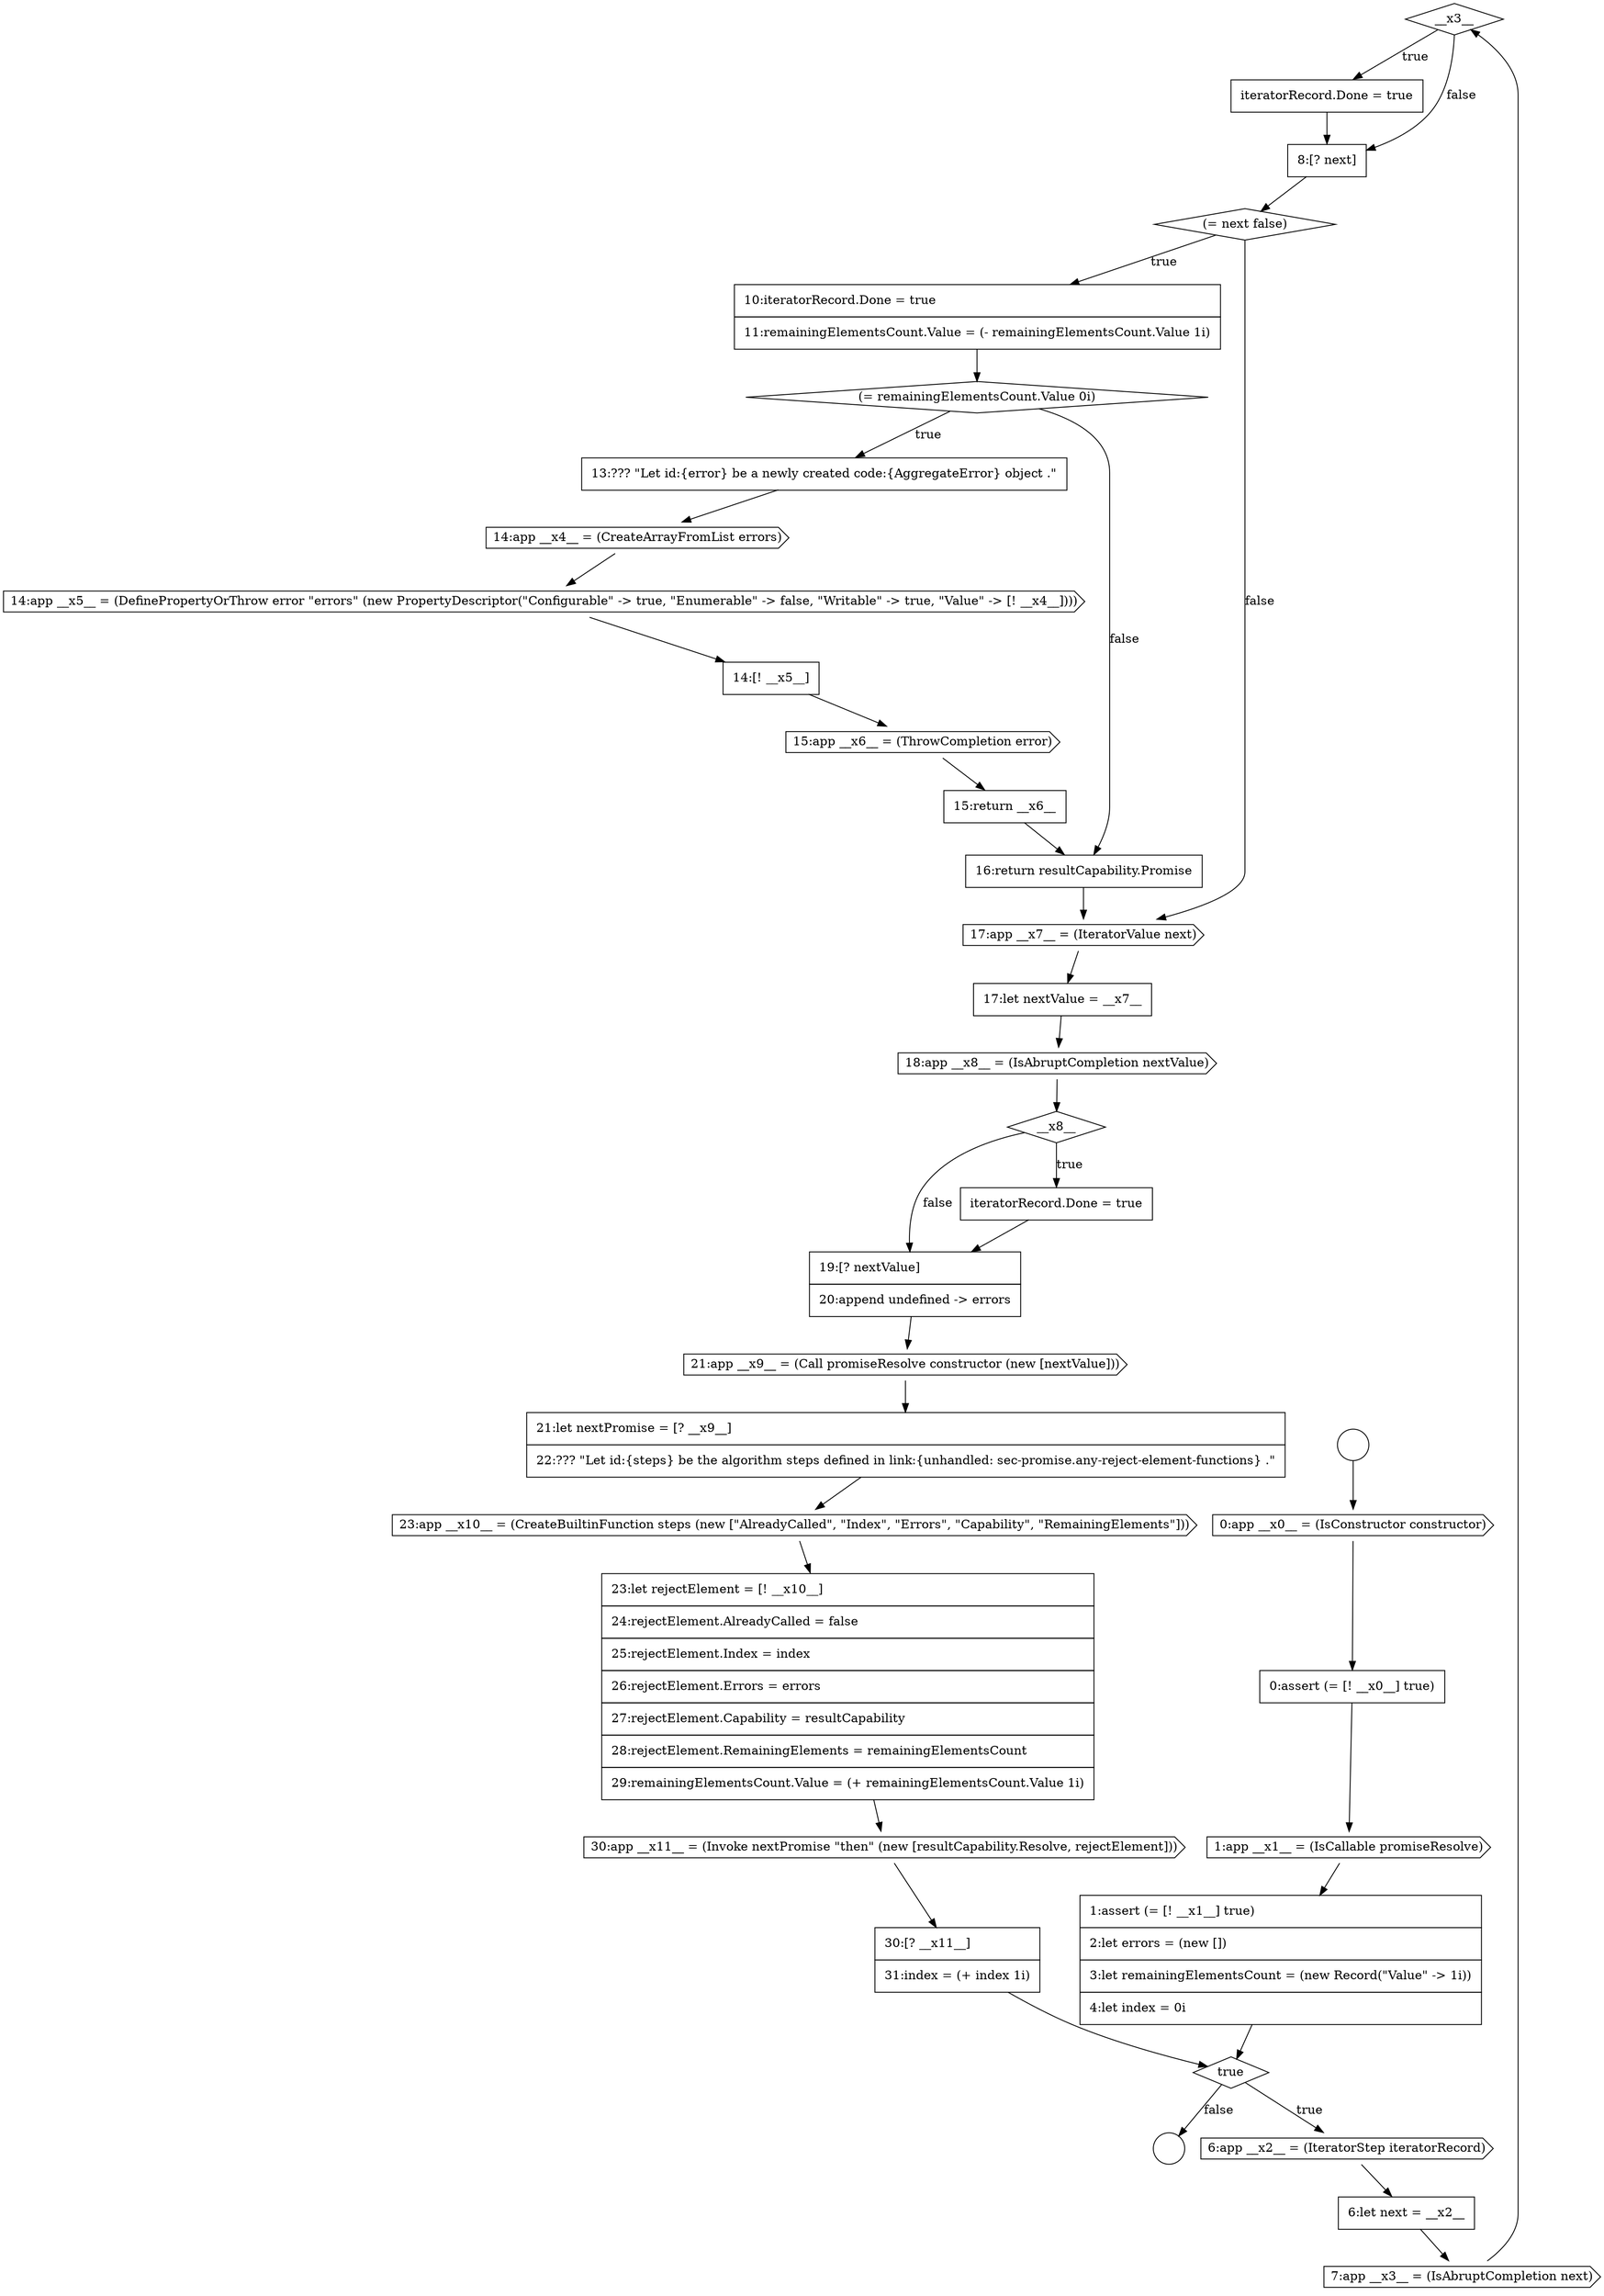 digraph {
  node19204 [shape=diamond, label=<<font color="black">__x3__</font>> color="black" fillcolor="white" style=filled]
  node19213 [shape=none, margin=0, label=<<font color="black">
    <table border="0" cellborder="1" cellspacing="0" cellpadding="10">
      <tr><td align="left">14:[! __x5__]</td></tr>
    </table>
  </font>> color="black" fillcolor="white" style=filled]
  node19226 [shape=none, margin=0, label=<<font color="black">
    <table border="0" cellborder="1" cellspacing="0" cellpadding="10">
      <tr><td align="left">23:let rejectElement = [! __x10__]</td></tr>
      <tr><td align="left">24:rejectElement.AlreadyCalled = false</td></tr>
      <tr><td align="left">25:rejectElement.Index = index</td></tr>
      <tr><td align="left">26:rejectElement.Errors = errors</td></tr>
      <tr><td align="left">27:rejectElement.Capability = resultCapability</td></tr>
      <tr><td align="left">28:rejectElement.RemainingElements = remainingElementsCount</td></tr>
      <tr><td align="left">29:remainingElementsCount.Value = (+ remainingElementsCount.Value 1i)</td></tr>
    </table>
  </font>> color="black" fillcolor="white" style=filled]
  node19216 [shape=none, margin=0, label=<<font color="black">
    <table border="0" cellborder="1" cellspacing="0" cellpadding="10">
      <tr><td align="left">16:return resultCapability.Promise</td></tr>
    </table>
  </font>> color="black" fillcolor="white" style=filled]
  node19214 [shape=cds, label=<<font color="black">15:app __x6__ = (ThrowCompletion error)</font>> color="black" fillcolor="white" style=filled]
  node19203 [shape=cds, label=<<font color="black">7:app __x3__ = (IsAbruptCompletion next)</font>> color="black" fillcolor="white" style=filled]
  node19202 [shape=none, margin=0, label=<<font color="black">
    <table border="0" cellborder="1" cellspacing="0" cellpadding="10">
      <tr><td align="left">6:let next = __x2__</td></tr>
    </table>
  </font>> color="black" fillcolor="white" style=filled]
  node19208 [shape=none, margin=0, label=<<font color="black">
    <table border="0" cellborder="1" cellspacing="0" cellpadding="10">
      <tr><td align="left">10:iteratorRecord.Done = true</td></tr>
      <tr><td align="left">11:remainingElementsCount.Value = (- remainingElementsCount.Value 1i)</td></tr>
    </table>
  </font>> color="black" fillcolor="white" style=filled]
  node19228 [shape=none, margin=0, label=<<font color="black">
    <table border="0" cellborder="1" cellspacing="0" cellpadding="10">
      <tr><td align="left">30:[? __x11__]</td></tr>
      <tr><td align="left">31:index = (+ index 1i)</td></tr>
    </table>
  </font>> color="black" fillcolor="white" style=filled]
  node19220 [shape=diamond, label=<<font color="black">__x8__</font>> color="black" fillcolor="white" style=filled]
  node19219 [shape=cds, label=<<font color="black">18:app __x8__ = (IsAbruptCompletion nextValue)</font>> color="black" fillcolor="white" style=filled]
  node19209 [shape=diamond, label=<<font color="black">(= remainingElementsCount.Value 0i)</font>> color="black" fillcolor="white" style=filled]
  node19223 [shape=cds, label=<<font color="black">21:app __x9__ = (Call promiseResolve constructor (new [nextValue]))</font>> color="black" fillcolor="white" style=filled]
  node19197 [shape=none, margin=0, label=<<font color="black">
    <table border="0" cellborder="1" cellspacing="0" cellpadding="10">
      <tr><td align="left">0:assert (= [! __x0__] true)</td></tr>
    </table>
  </font>> color="black" fillcolor="white" style=filled]
  node19206 [shape=none, margin=0, label=<<font color="black">
    <table border="0" cellborder="1" cellspacing="0" cellpadding="10">
      <tr><td align="left">8:[? next]</td></tr>
    </table>
  </font>> color="black" fillcolor="white" style=filled]
  node19201 [shape=cds, label=<<font color="black">6:app __x2__ = (IteratorStep iteratorRecord)</font>> color="black" fillcolor="white" style=filled]
  node19194 [shape=circle label=" " color="black" fillcolor="white" style=filled]
  node19218 [shape=none, margin=0, label=<<font color="black">
    <table border="0" cellborder="1" cellspacing="0" cellpadding="10">
      <tr><td align="left">17:let nextValue = __x7__</td></tr>
    </table>
  </font>> color="black" fillcolor="white" style=filled]
  node19210 [shape=none, margin=0, label=<<font color="black">
    <table border="0" cellborder="1" cellspacing="0" cellpadding="10">
      <tr><td align="left">13:??? &quot;Let id:{error} be a newly created code:{AggregateError} object .&quot;</td></tr>
    </table>
  </font>> color="black" fillcolor="white" style=filled]
  node19195 [shape=circle label=" " color="black" fillcolor="white" style=filled]
  node19222 [shape=none, margin=0, label=<<font color="black">
    <table border="0" cellborder="1" cellspacing="0" cellpadding="10">
      <tr><td align="left">19:[? nextValue]</td></tr>
      <tr><td align="left">20:append undefined -&gt; errors</td></tr>
    </table>
  </font>> color="black" fillcolor="white" style=filled]
  node19198 [shape=cds, label=<<font color="black">1:app __x1__ = (IsCallable promiseResolve)</font>> color="black" fillcolor="white" style=filled]
  node19227 [shape=cds, label=<<font color="black">30:app __x11__ = (Invoke nextPromise &quot;then&quot; (new [resultCapability.Resolve, rejectElement]))</font>> color="black" fillcolor="white" style=filled]
  node19217 [shape=cds, label=<<font color="black">17:app __x7__ = (IteratorValue next)</font>> color="black" fillcolor="white" style=filled]
  node19215 [shape=none, margin=0, label=<<font color="black">
    <table border="0" cellborder="1" cellspacing="0" cellpadding="10">
      <tr><td align="left">15:return __x6__</td></tr>
    </table>
  </font>> color="black" fillcolor="white" style=filled]
  node19221 [shape=none, margin=0, label=<<font color="black">
    <table border="0" cellborder="1" cellspacing="0" cellpadding="10">
      <tr><td align="left">iteratorRecord.Done = true</td></tr>
    </table>
  </font>> color="black" fillcolor="white" style=filled]
  node19211 [shape=cds, label=<<font color="black">14:app __x4__ = (CreateArrayFromList errors)</font>> color="black" fillcolor="white" style=filled]
  node19199 [shape=none, margin=0, label=<<font color="black">
    <table border="0" cellborder="1" cellspacing="0" cellpadding="10">
      <tr><td align="left">1:assert (= [! __x1__] true)</td></tr>
      <tr><td align="left">2:let errors = (new [])</td></tr>
      <tr><td align="left">3:let remainingElementsCount = (new Record(&quot;Value&quot; -&gt; 1i))</td></tr>
      <tr><td align="left">4:let index = 0i</td></tr>
    </table>
  </font>> color="black" fillcolor="white" style=filled]
  node19224 [shape=none, margin=0, label=<<font color="black">
    <table border="0" cellborder="1" cellspacing="0" cellpadding="10">
      <tr><td align="left">21:let nextPromise = [? __x9__]</td></tr>
      <tr><td align="left">22:??? &quot;Let id:{steps} be the algorithm steps defined in link:{unhandled: sec-promise.any-reject-element-functions} .&quot;</td></tr>
    </table>
  </font>> color="black" fillcolor="white" style=filled]
  node19196 [shape=cds, label=<<font color="black">0:app __x0__ = (IsConstructor constructor)</font>> color="black" fillcolor="white" style=filled]
  node19225 [shape=cds, label=<<font color="black">23:app __x10__ = (CreateBuiltinFunction steps (new [&quot;AlreadyCalled&quot;, &quot;Index&quot;, &quot;Errors&quot;, &quot;Capability&quot;, &quot;RemainingElements&quot;]))</font>> color="black" fillcolor="white" style=filled]
  node19205 [shape=none, margin=0, label=<<font color="black">
    <table border="0" cellborder="1" cellspacing="0" cellpadding="10">
      <tr><td align="left">iteratorRecord.Done = true</td></tr>
    </table>
  </font>> color="black" fillcolor="white" style=filled]
  node19207 [shape=diamond, label=<<font color="black">(= next false)</font>> color="black" fillcolor="white" style=filled]
  node19212 [shape=cds, label=<<font color="black">14:app __x5__ = (DefinePropertyOrThrow error &quot;errors&quot; (new PropertyDescriptor(&quot;Configurable&quot; -&gt; true, &quot;Enumerable&quot; -&gt; false, &quot;Writable&quot; -&gt; true, &quot;Value&quot; -&gt; [! __x4__])))</font>> color="black" fillcolor="white" style=filled]
  node19200 [shape=diamond, label=<<font color="black">true</font>> color="black" fillcolor="white" style=filled]
  node19219 -> node19220 [ color="black"]
  node19223 -> node19224 [ color="black"]
  node19199 -> node19200 [ color="black"]
  node19209 -> node19210 [label=<<font color="black">true</font>> color="black"]
  node19209 -> node19216 [label=<<font color="black">false</font>> color="black"]
  node19203 -> node19204 [ color="black"]
  node19215 -> node19216 [ color="black"]
  node19227 -> node19228 [ color="black"]
  node19226 -> node19227 [ color="black"]
  node19194 -> node19196 [ color="black"]
  node19225 -> node19226 [ color="black"]
  node19210 -> node19211 [ color="black"]
  node19221 -> node19222 [ color="black"]
  node19220 -> node19221 [label=<<font color="black">true</font>> color="black"]
  node19220 -> node19222 [label=<<font color="black">false</font>> color="black"]
  node19196 -> node19197 [ color="black"]
  node19206 -> node19207 [ color="black"]
  node19202 -> node19203 [ color="black"]
  node19228 -> node19200 [ color="black"]
  node19212 -> node19213 [ color="black"]
  node19217 -> node19218 [ color="black"]
  node19207 -> node19208 [label=<<font color="black">true</font>> color="black"]
  node19207 -> node19217 [label=<<font color="black">false</font>> color="black"]
  node19218 -> node19219 [ color="black"]
  node19224 -> node19225 [ color="black"]
  node19213 -> node19214 [ color="black"]
  node19200 -> node19201 [label=<<font color="black">true</font>> color="black"]
  node19200 -> node19195 [label=<<font color="black">false</font>> color="black"]
  node19205 -> node19206 [ color="black"]
  node19208 -> node19209 [ color="black"]
  node19204 -> node19205 [label=<<font color="black">true</font>> color="black"]
  node19204 -> node19206 [label=<<font color="black">false</font>> color="black"]
  node19198 -> node19199 [ color="black"]
  node19211 -> node19212 [ color="black"]
  node19216 -> node19217 [ color="black"]
  node19214 -> node19215 [ color="black"]
  node19197 -> node19198 [ color="black"]
  node19222 -> node19223 [ color="black"]
  node19201 -> node19202 [ color="black"]
}
